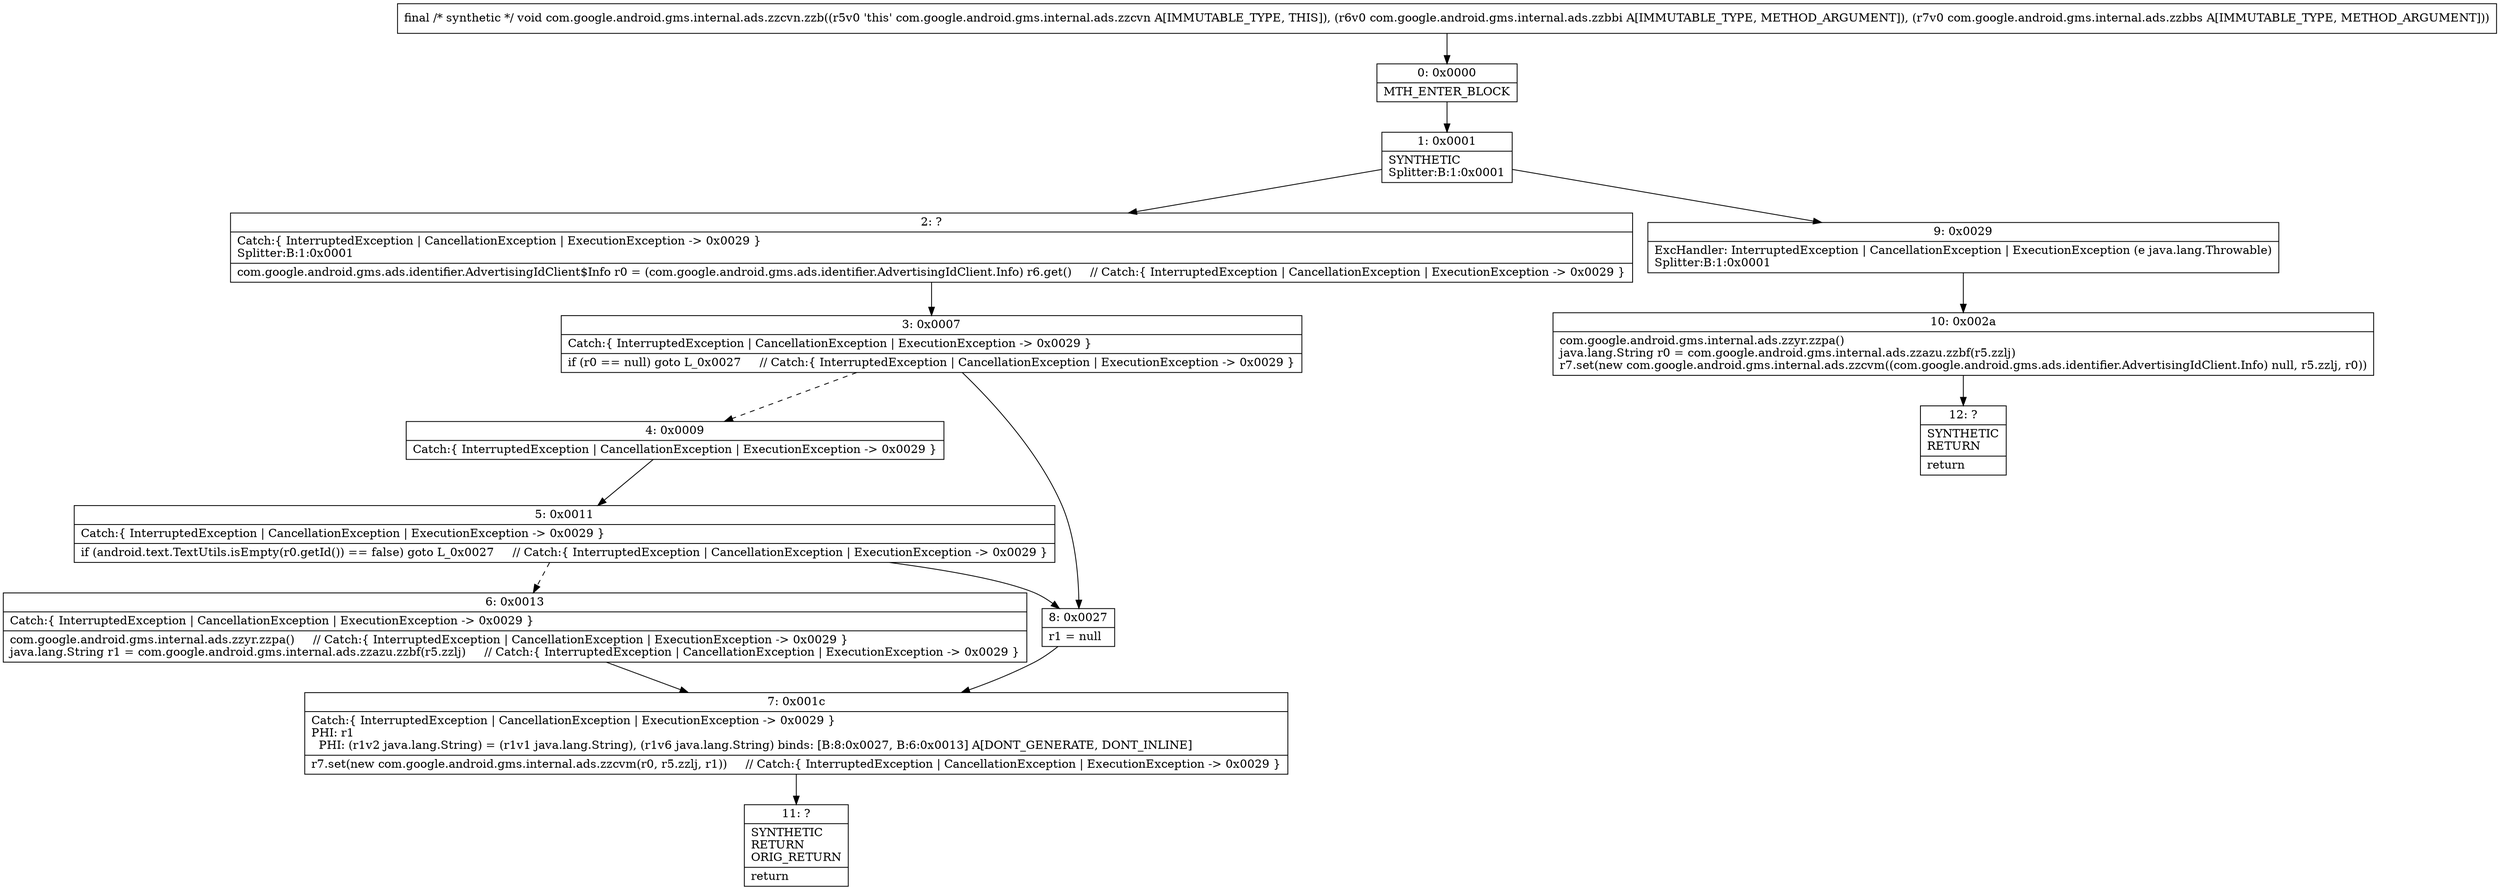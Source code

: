 digraph "CFG forcom.google.android.gms.internal.ads.zzcvn.zzb(Lcom\/google\/android\/gms\/internal\/ads\/zzbbi;Lcom\/google\/android\/gms\/internal\/ads\/zzbbs;)V" {
Node_0 [shape=record,label="{0\:\ 0x0000|MTH_ENTER_BLOCK\l}"];
Node_1 [shape=record,label="{1\:\ 0x0001|SYNTHETIC\lSplitter:B:1:0x0001\l}"];
Node_2 [shape=record,label="{2\:\ ?|Catch:\{ InterruptedException \| CancellationException \| ExecutionException \-\> 0x0029 \}\lSplitter:B:1:0x0001\l|com.google.android.gms.ads.identifier.AdvertisingIdClient$Info r0 = (com.google.android.gms.ads.identifier.AdvertisingIdClient.Info) r6.get()     \/\/ Catch:\{ InterruptedException \| CancellationException \| ExecutionException \-\> 0x0029 \}\l}"];
Node_3 [shape=record,label="{3\:\ 0x0007|Catch:\{ InterruptedException \| CancellationException \| ExecutionException \-\> 0x0029 \}\l|if (r0 == null) goto L_0x0027     \/\/ Catch:\{ InterruptedException \| CancellationException \| ExecutionException \-\> 0x0029 \}\l}"];
Node_4 [shape=record,label="{4\:\ 0x0009|Catch:\{ InterruptedException \| CancellationException \| ExecutionException \-\> 0x0029 \}\l}"];
Node_5 [shape=record,label="{5\:\ 0x0011|Catch:\{ InterruptedException \| CancellationException \| ExecutionException \-\> 0x0029 \}\l|if (android.text.TextUtils.isEmpty(r0.getId()) == false) goto L_0x0027     \/\/ Catch:\{ InterruptedException \| CancellationException \| ExecutionException \-\> 0x0029 \}\l}"];
Node_6 [shape=record,label="{6\:\ 0x0013|Catch:\{ InterruptedException \| CancellationException \| ExecutionException \-\> 0x0029 \}\l|com.google.android.gms.internal.ads.zzyr.zzpa()     \/\/ Catch:\{ InterruptedException \| CancellationException \| ExecutionException \-\> 0x0029 \}\ljava.lang.String r1 = com.google.android.gms.internal.ads.zzazu.zzbf(r5.zzlj)     \/\/ Catch:\{ InterruptedException \| CancellationException \| ExecutionException \-\> 0x0029 \}\l}"];
Node_7 [shape=record,label="{7\:\ 0x001c|Catch:\{ InterruptedException \| CancellationException \| ExecutionException \-\> 0x0029 \}\lPHI: r1 \l  PHI: (r1v2 java.lang.String) = (r1v1 java.lang.String), (r1v6 java.lang.String) binds: [B:8:0x0027, B:6:0x0013] A[DONT_GENERATE, DONT_INLINE]\l|r7.set(new com.google.android.gms.internal.ads.zzcvm(r0, r5.zzlj, r1))     \/\/ Catch:\{ InterruptedException \| CancellationException \| ExecutionException \-\> 0x0029 \}\l}"];
Node_8 [shape=record,label="{8\:\ 0x0027|r1 = null\l}"];
Node_9 [shape=record,label="{9\:\ 0x0029|ExcHandler: InterruptedException \| CancellationException \| ExecutionException (e java.lang.Throwable)\lSplitter:B:1:0x0001\l}"];
Node_10 [shape=record,label="{10\:\ 0x002a|com.google.android.gms.internal.ads.zzyr.zzpa()\ljava.lang.String r0 = com.google.android.gms.internal.ads.zzazu.zzbf(r5.zzlj)\lr7.set(new com.google.android.gms.internal.ads.zzcvm((com.google.android.gms.ads.identifier.AdvertisingIdClient.Info) null, r5.zzlj, r0))\l}"];
Node_11 [shape=record,label="{11\:\ ?|SYNTHETIC\lRETURN\lORIG_RETURN\l|return\l}"];
Node_12 [shape=record,label="{12\:\ ?|SYNTHETIC\lRETURN\l|return\l}"];
MethodNode[shape=record,label="{final \/* synthetic *\/ void com.google.android.gms.internal.ads.zzcvn.zzb((r5v0 'this' com.google.android.gms.internal.ads.zzcvn A[IMMUTABLE_TYPE, THIS]), (r6v0 com.google.android.gms.internal.ads.zzbbi A[IMMUTABLE_TYPE, METHOD_ARGUMENT]), (r7v0 com.google.android.gms.internal.ads.zzbbs A[IMMUTABLE_TYPE, METHOD_ARGUMENT])) }"];
MethodNode -> Node_0;
Node_0 -> Node_1;
Node_1 -> Node_2;
Node_1 -> Node_9;
Node_2 -> Node_3;
Node_3 -> Node_4[style=dashed];
Node_3 -> Node_8;
Node_4 -> Node_5;
Node_5 -> Node_6[style=dashed];
Node_5 -> Node_8;
Node_6 -> Node_7;
Node_7 -> Node_11;
Node_8 -> Node_7;
Node_9 -> Node_10;
Node_10 -> Node_12;
}

